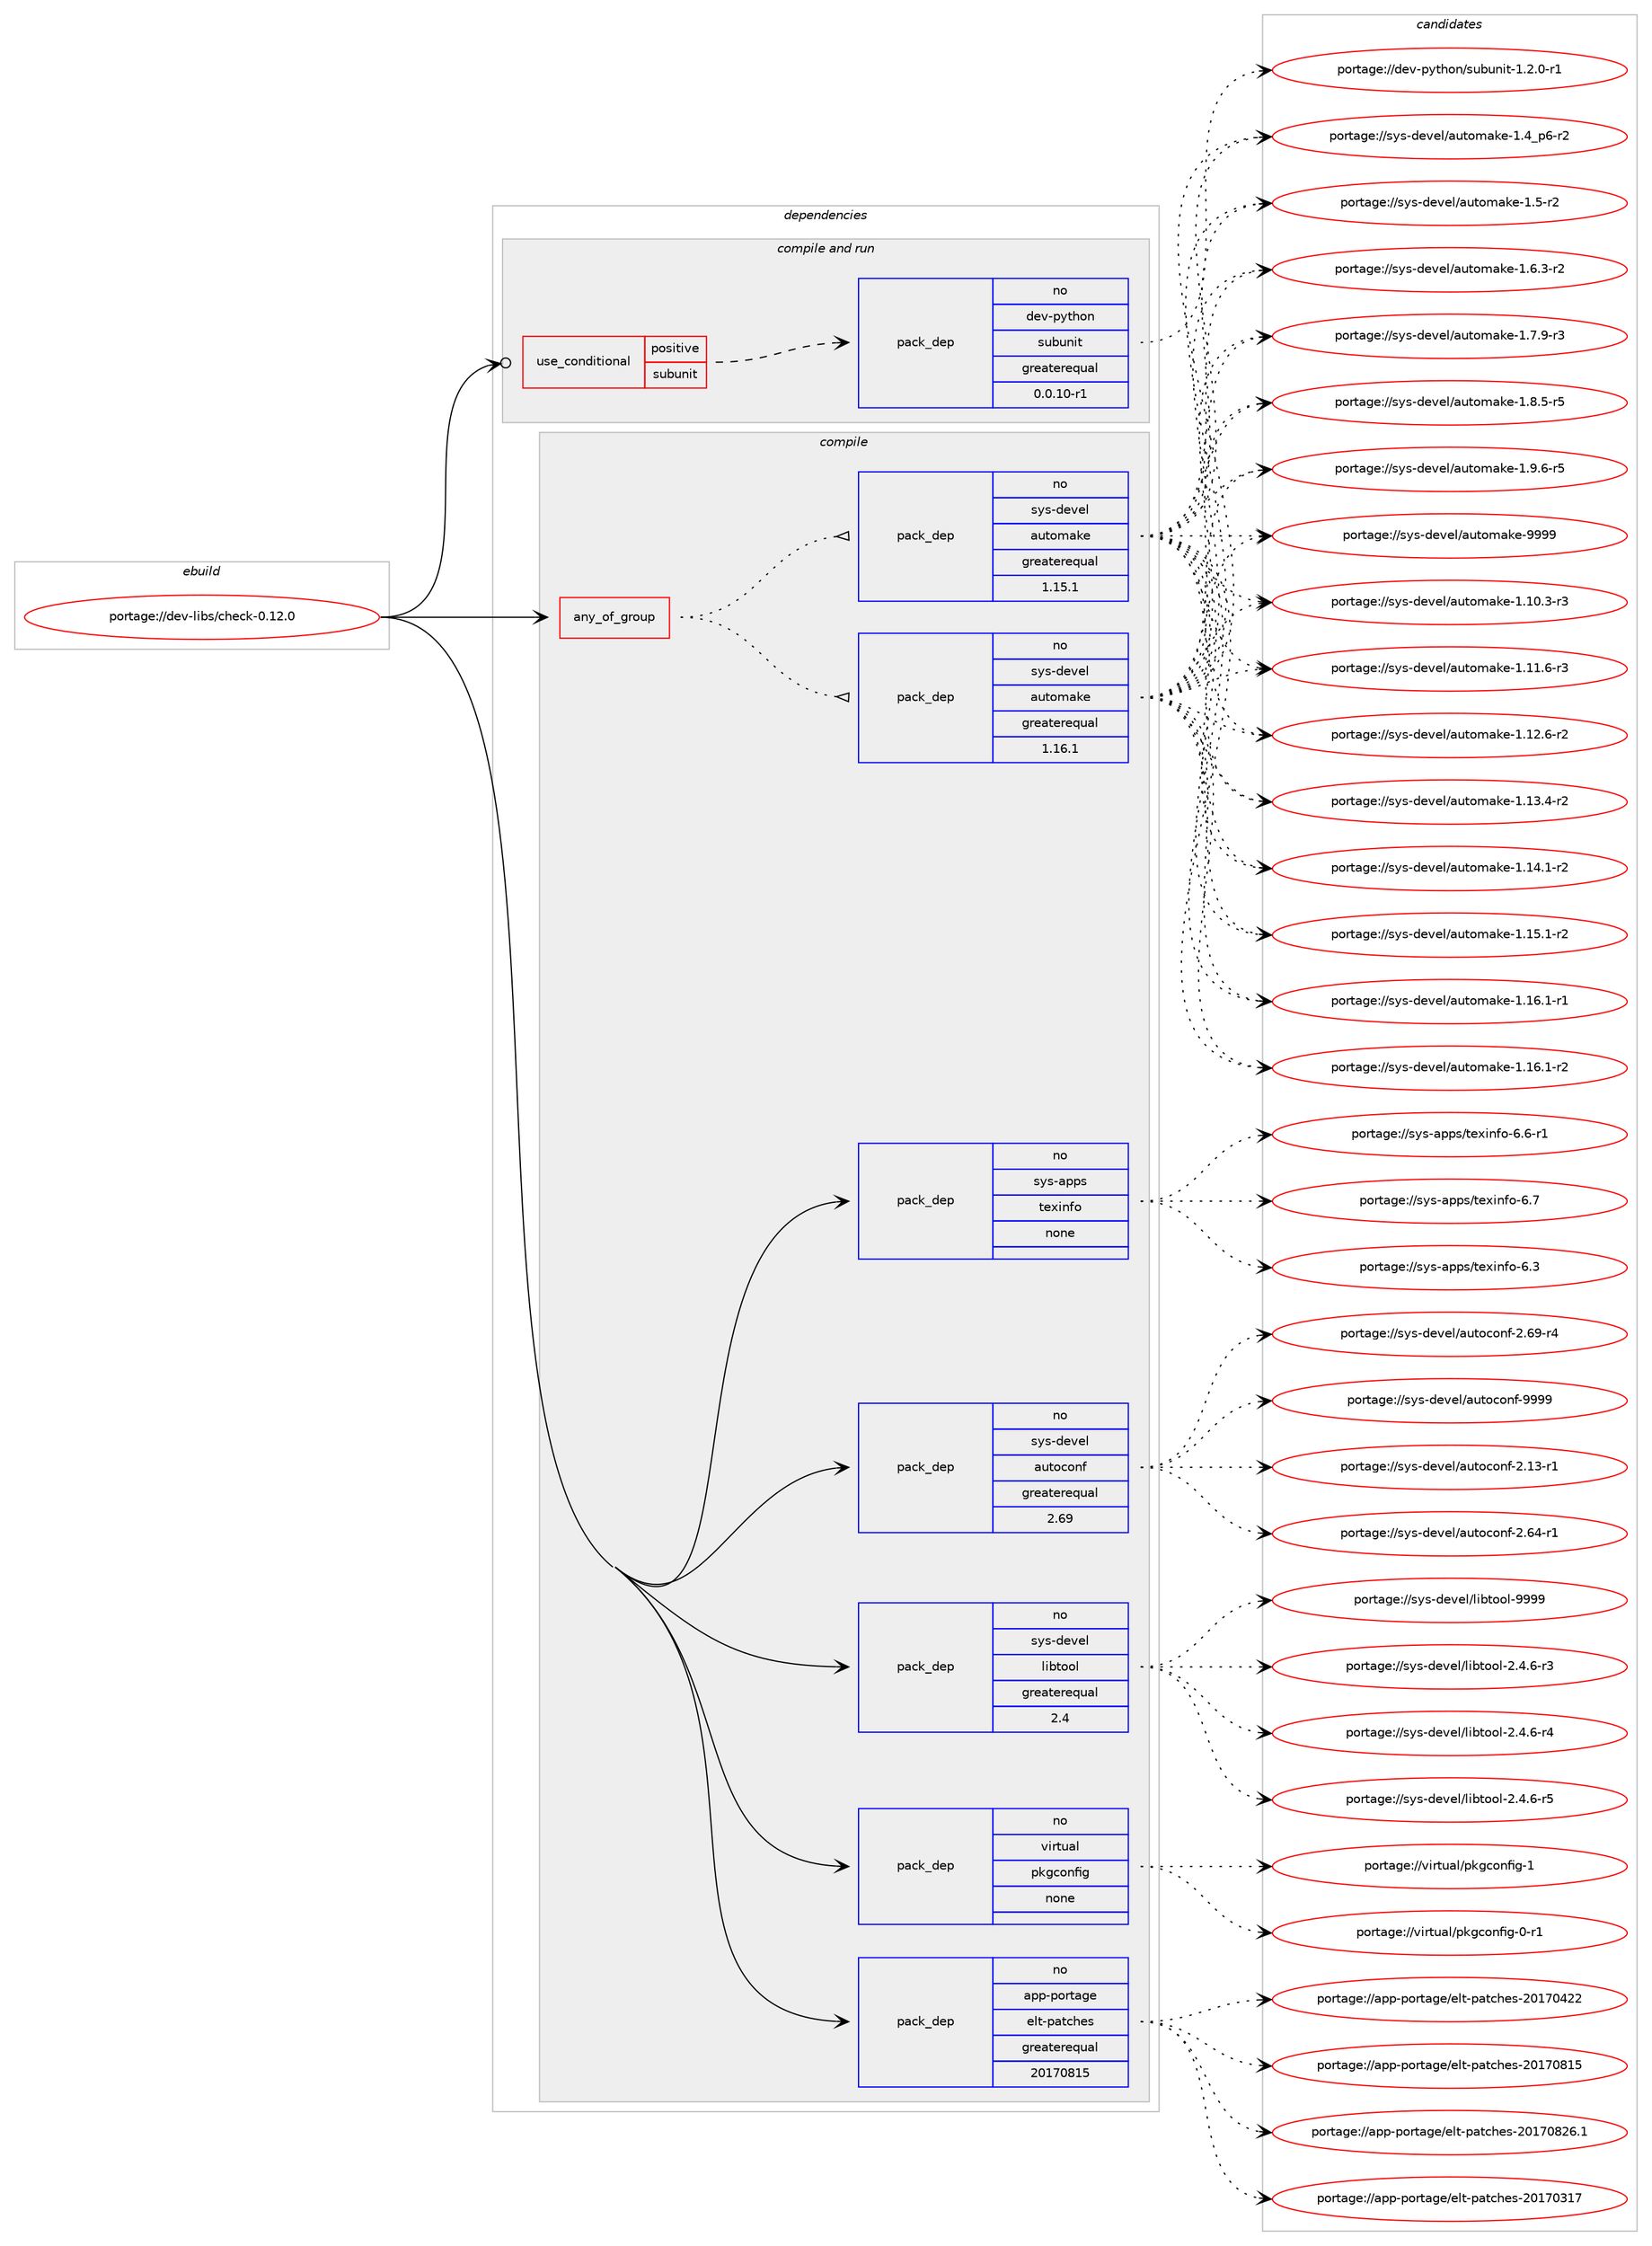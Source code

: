 digraph prolog {

# *************
# Graph options
# *************

newrank=true;
concentrate=true;
compound=true;
graph [rankdir=LR,fontname=Helvetica,fontsize=10,ranksep=1.5];#, ranksep=2.5, nodesep=0.2];
edge  [arrowhead=vee];
node  [fontname=Helvetica,fontsize=10];

# **********
# The ebuild
# **********

subgraph cluster_leftcol {
color=gray;
rank=same;
label=<<i>ebuild</i>>;
id [label="portage://dev-libs/check-0.12.0", color=red, width=4, href="../dev-libs/check-0.12.0.svg"];
}

# ****************
# The dependencies
# ****************

subgraph cluster_midcol {
color=gray;
label=<<i>dependencies</i>>;
subgraph cluster_compile {
fillcolor="#eeeeee";
style=filled;
label=<<i>compile</i>>;
subgraph any2842 {
dependency98166 [label=<<TABLE BORDER="0" CELLBORDER="1" CELLSPACING="0" CELLPADDING="4"><TR><TD CELLPADDING="10">any_of_group</TD></TR></TABLE>>, shape=none, color=red];subgraph pack74744 {
dependency98167 [label=<<TABLE BORDER="0" CELLBORDER="1" CELLSPACING="0" CELLPADDING="4" WIDTH="220"><TR><TD ROWSPAN="6" CELLPADDING="30">pack_dep</TD></TR><TR><TD WIDTH="110">no</TD></TR><TR><TD>sys-devel</TD></TR><TR><TD>automake</TD></TR><TR><TD>greaterequal</TD></TR><TR><TD>1.16.1</TD></TR></TABLE>>, shape=none, color=blue];
}
dependency98166:e -> dependency98167:w [weight=20,style="dotted",arrowhead="oinv"];
subgraph pack74745 {
dependency98168 [label=<<TABLE BORDER="0" CELLBORDER="1" CELLSPACING="0" CELLPADDING="4" WIDTH="220"><TR><TD ROWSPAN="6" CELLPADDING="30">pack_dep</TD></TR><TR><TD WIDTH="110">no</TD></TR><TR><TD>sys-devel</TD></TR><TR><TD>automake</TD></TR><TR><TD>greaterequal</TD></TR><TR><TD>1.15.1</TD></TR></TABLE>>, shape=none, color=blue];
}
dependency98166:e -> dependency98168:w [weight=20,style="dotted",arrowhead="oinv"];
}
id:e -> dependency98166:w [weight=20,style="solid",arrowhead="vee"];
subgraph pack74746 {
dependency98169 [label=<<TABLE BORDER="0" CELLBORDER="1" CELLSPACING="0" CELLPADDING="4" WIDTH="220"><TR><TD ROWSPAN="6" CELLPADDING="30">pack_dep</TD></TR><TR><TD WIDTH="110">no</TD></TR><TR><TD>app-portage</TD></TR><TR><TD>elt-patches</TD></TR><TR><TD>greaterequal</TD></TR><TR><TD>20170815</TD></TR></TABLE>>, shape=none, color=blue];
}
id:e -> dependency98169:w [weight=20,style="solid",arrowhead="vee"];
subgraph pack74747 {
dependency98170 [label=<<TABLE BORDER="0" CELLBORDER="1" CELLSPACING="0" CELLPADDING="4" WIDTH="220"><TR><TD ROWSPAN="6" CELLPADDING="30">pack_dep</TD></TR><TR><TD WIDTH="110">no</TD></TR><TR><TD>sys-apps</TD></TR><TR><TD>texinfo</TD></TR><TR><TD>none</TD></TR><TR><TD></TD></TR></TABLE>>, shape=none, color=blue];
}
id:e -> dependency98170:w [weight=20,style="solid",arrowhead="vee"];
subgraph pack74748 {
dependency98171 [label=<<TABLE BORDER="0" CELLBORDER="1" CELLSPACING="0" CELLPADDING="4" WIDTH="220"><TR><TD ROWSPAN="6" CELLPADDING="30">pack_dep</TD></TR><TR><TD WIDTH="110">no</TD></TR><TR><TD>sys-devel</TD></TR><TR><TD>autoconf</TD></TR><TR><TD>greaterequal</TD></TR><TR><TD>2.69</TD></TR></TABLE>>, shape=none, color=blue];
}
id:e -> dependency98171:w [weight=20,style="solid",arrowhead="vee"];
subgraph pack74749 {
dependency98172 [label=<<TABLE BORDER="0" CELLBORDER="1" CELLSPACING="0" CELLPADDING="4" WIDTH="220"><TR><TD ROWSPAN="6" CELLPADDING="30">pack_dep</TD></TR><TR><TD WIDTH="110">no</TD></TR><TR><TD>sys-devel</TD></TR><TR><TD>libtool</TD></TR><TR><TD>greaterequal</TD></TR><TR><TD>2.4</TD></TR></TABLE>>, shape=none, color=blue];
}
id:e -> dependency98172:w [weight=20,style="solid",arrowhead="vee"];
subgraph pack74750 {
dependency98173 [label=<<TABLE BORDER="0" CELLBORDER="1" CELLSPACING="0" CELLPADDING="4" WIDTH="220"><TR><TD ROWSPAN="6" CELLPADDING="30">pack_dep</TD></TR><TR><TD WIDTH="110">no</TD></TR><TR><TD>virtual</TD></TR><TR><TD>pkgconfig</TD></TR><TR><TD>none</TD></TR><TR><TD></TD></TR></TABLE>>, shape=none, color=blue];
}
id:e -> dependency98173:w [weight=20,style="solid",arrowhead="vee"];
}
subgraph cluster_compileandrun {
fillcolor="#eeeeee";
style=filled;
label=<<i>compile and run</i>>;
subgraph cond20523 {
dependency98174 [label=<<TABLE BORDER="0" CELLBORDER="1" CELLSPACING="0" CELLPADDING="4"><TR><TD ROWSPAN="3" CELLPADDING="10">use_conditional</TD></TR><TR><TD>positive</TD></TR><TR><TD>subunit</TD></TR></TABLE>>, shape=none, color=red];
subgraph pack74751 {
dependency98175 [label=<<TABLE BORDER="0" CELLBORDER="1" CELLSPACING="0" CELLPADDING="4" WIDTH="220"><TR><TD ROWSPAN="6" CELLPADDING="30">pack_dep</TD></TR><TR><TD WIDTH="110">no</TD></TR><TR><TD>dev-python</TD></TR><TR><TD>subunit</TD></TR><TR><TD>greaterequal</TD></TR><TR><TD>0.0.10-r1</TD></TR></TABLE>>, shape=none, color=blue];
}
dependency98174:e -> dependency98175:w [weight=20,style="dashed",arrowhead="vee"];
}
id:e -> dependency98174:w [weight=20,style="solid",arrowhead="odotvee"];
}
subgraph cluster_run {
fillcolor="#eeeeee";
style=filled;
label=<<i>run</i>>;
}
}

# **************
# The candidates
# **************

subgraph cluster_choices {
rank=same;
color=gray;
label=<<i>candidates</i>>;

subgraph choice74744 {
color=black;
nodesep=1;
choiceportage11512111545100101118101108479711711611110997107101454946494846514511451 [label="portage://sys-devel/automake-1.10.3-r3", color=red, width=4,href="../sys-devel/automake-1.10.3-r3.svg"];
choiceportage11512111545100101118101108479711711611110997107101454946494946544511451 [label="portage://sys-devel/automake-1.11.6-r3", color=red, width=4,href="../sys-devel/automake-1.11.6-r3.svg"];
choiceportage11512111545100101118101108479711711611110997107101454946495046544511450 [label="portage://sys-devel/automake-1.12.6-r2", color=red, width=4,href="../sys-devel/automake-1.12.6-r2.svg"];
choiceportage11512111545100101118101108479711711611110997107101454946495146524511450 [label="portage://sys-devel/automake-1.13.4-r2", color=red, width=4,href="../sys-devel/automake-1.13.4-r2.svg"];
choiceportage11512111545100101118101108479711711611110997107101454946495246494511450 [label="portage://sys-devel/automake-1.14.1-r2", color=red, width=4,href="../sys-devel/automake-1.14.1-r2.svg"];
choiceportage11512111545100101118101108479711711611110997107101454946495346494511450 [label="portage://sys-devel/automake-1.15.1-r2", color=red, width=4,href="../sys-devel/automake-1.15.1-r2.svg"];
choiceportage11512111545100101118101108479711711611110997107101454946495446494511449 [label="portage://sys-devel/automake-1.16.1-r1", color=red, width=4,href="../sys-devel/automake-1.16.1-r1.svg"];
choiceportage11512111545100101118101108479711711611110997107101454946495446494511450 [label="portage://sys-devel/automake-1.16.1-r2", color=red, width=4,href="../sys-devel/automake-1.16.1-r2.svg"];
choiceportage115121115451001011181011084797117116111109971071014549465295112544511450 [label="portage://sys-devel/automake-1.4_p6-r2", color=red, width=4,href="../sys-devel/automake-1.4_p6-r2.svg"];
choiceportage11512111545100101118101108479711711611110997107101454946534511450 [label="portage://sys-devel/automake-1.5-r2", color=red, width=4,href="../sys-devel/automake-1.5-r2.svg"];
choiceportage115121115451001011181011084797117116111109971071014549465446514511450 [label="portage://sys-devel/automake-1.6.3-r2", color=red, width=4,href="../sys-devel/automake-1.6.3-r2.svg"];
choiceportage115121115451001011181011084797117116111109971071014549465546574511451 [label="portage://sys-devel/automake-1.7.9-r3", color=red, width=4,href="../sys-devel/automake-1.7.9-r3.svg"];
choiceportage115121115451001011181011084797117116111109971071014549465646534511453 [label="portage://sys-devel/automake-1.8.5-r5", color=red, width=4,href="../sys-devel/automake-1.8.5-r5.svg"];
choiceportage115121115451001011181011084797117116111109971071014549465746544511453 [label="portage://sys-devel/automake-1.9.6-r5", color=red, width=4,href="../sys-devel/automake-1.9.6-r5.svg"];
choiceportage115121115451001011181011084797117116111109971071014557575757 [label="portage://sys-devel/automake-9999", color=red, width=4,href="../sys-devel/automake-9999.svg"];
dependency98167:e -> choiceportage11512111545100101118101108479711711611110997107101454946494846514511451:w [style=dotted,weight="100"];
dependency98167:e -> choiceportage11512111545100101118101108479711711611110997107101454946494946544511451:w [style=dotted,weight="100"];
dependency98167:e -> choiceportage11512111545100101118101108479711711611110997107101454946495046544511450:w [style=dotted,weight="100"];
dependency98167:e -> choiceportage11512111545100101118101108479711711611110997107101454946495146524511450:w [style=dotted,weight="100"];
dependency98167:e -> choiceportage11512111545100101118101108479711711611110997107101454946495246494511450:w [style=dotted,weight="100"];
dependency98167:e -> choiceportage11512111545100101118101108479711711611110997107101454946495346494511450:w [style=dotted,weight="100"];
dependency98167:e -> choiceportage11512111545100101118101108479711711611110997107101454946495446494511449:w [style=dotted,weight="100"];
dependency98167:e -> choiceportage11512111545100101118101108479711711611110997107101454946495446494511450:w [style=dotted,weight="100"];
dependency98167:e -> choiceportage115121115451001011181011084797117116111109971071014549465295112544511450:w [style=dotted,weight="100"];
dependency98167:e -> choiceportage11512111545100101118101108479711711611110997107101454946534511450:w [style=dotted,weight="100"];
dependency98167:e -> choiceportage115121115451001011181011084797117116111109971071014549465446514511450:w [style=dotted,weight="100"];
dependency98167:e -> choiceportage115121115451001011181011084797117116111109971071014549465546574511451:w [style=dotted,weight="100"];
dependency98167:e -> choiceportage115121115451001011181011084797117116111109971071014549465646534511453:w [style=dotted,weight="100"];
dependency98167:e -> choiceportage115121115451001011181011084797117116111109971071014549465746544511453:w [style=dotted,weight="100"];
dependency98167:e -> choiceportage115121115451001011181011084797117116111109971071014557575757:w [style=dotted,weight="100"];
}
subgraph choice74745 {
color=black;
nodesep=1;
choiceportage11512111545100101118101108479711711611110997107101454946494846514511451 [label="portage://sys-devel/automake-1.10.3-r3", color=red, width=4,href="../sys-devel/automake-1.10.3-r3.svg"];
choiceportage11512111545100101118101108479711711611110997107101454946494946544511451 [label="portage://sys-devel/automake-1.11.6-r3", color=red, width=4,href="../sys-devel/automake-1.11.6-r3.svg"];
choiceportage11512111545100101118101108479711711611110997107101454946495046544511450 [label="portage://sys-devel/automake-1.12.6-r2", color=red, width=4,href="../sys-devel/automake-1.12.6-r2.svg"];
choiceportage11512111545100101118101108479711711611110997107101454946495146524511450 [label="portage://sys-devel/automake-1.13.4-r2", color=red, width=4,href="../sys-devel/automake-1.13.4-r2.svg"];
choiceportage11512111545100101118101108479711711611110997107101454946495246494511450 [label="portage://sys-devel/automake-1.14.1-r2", color=red, width=4,href="../sys-devel/automake-1.14.1-r2.svg"];
choiceportage11512111545100101118101108479711711611110997107101454946495346494511450 [label="portage://sys-devel/automake-1.15.1-r2", color=red, width=4,href="../sys-devel/automake-1.15.1-r2.svg"];
choiceportage11512111545100101118101108479711711611110997107101454946495446494511449 [label="portage://sys-devel/automake-1.16.1-r1", color=red, width=4,href="../sys-devel/automake-1.16.1-r1.svg"];
choiceportage11512111545100101118101108479711711611110997107101454946495446494511450 [label="portage://sys-devel/automake-1.16.1-r2", color=red, width=4,href="../sys-devel/automake-1.16.1-r2.svg"];
choiceportage115121115451001011181011084797117116111109971071014549465295112544511450 [label="portage://sys-devel/automake-1.4_p6-r2", color=red, width=4,href="../sys-devel/automake-1.4_p6-r2.svg"];
choiceportage11512111545100101118101108479711711611110997107101454946534511450 [label="portage://sys-devel/automake-1.5-r2", color=red, width=4,href="../sys-devel/automake-1.5-r2.svg"];
choiceportage115121115451001011181011084797117116111109971071014549465446514511450 [label="portage://sys-devel/automake-1.6.3-r2", color=red, width=4,href="../sys-devel/automake-1.6.3-r2.svg"];
choiceportage115121115451001011181011084797117116111109971071014549465546574511451 [label="portage://sys-devel/automake-1.7.9-r3", color=red, width=4,href="../sys-devel/automake-1.7.9-r3.svg"];
choiceportage115121115451001011181011084797117116111109971071014549465646534511453 [label="portage://sys-devel/automake-1.8.5-r5", color=red, width=4,href="../sys-devel/automake-1.8.5-r5.svg"];
choiceportage115121115451001011181011084797117116111109971071014549465746544511453 [label="portage://sys-devel/automake-1.9.6-r5", color=red, width=4,href="../sys-devel/automake-1.9.6-r5.svg"];
choiceportage115121115451001011181011084797117116111109971071014557575757 [label="portage://sys-devel/automake-9999", color=red, width=4,href="../sys-devel/automake-9999.svg"];
dependency98168:e -> choiceportage11512111545100101118101108479711711611110997107101454946494846514511451:w [style=dotted,weight="100"];
dependency98168:e -> choiceportage11512111545100101118101108479711711611110997107101454946494946544511451:w [style=dotted,weight="100"];
dependency98168:e -> choiceportage11512111545100101118101108479711711611110997107101454946495046544511450:w [style=dotted,weight="100"];
dependency98168:e -> choiceportage11512111545100101118101108479711711611110997107101454946495146524511450:w [style=dotted,weight="100"];
dependency98168:e -> choiceportage11512111545100101118101108479711711611110997107101454946495246494511450:w [style=dotted,weight="100"];
dependency98168:e -> choiceportage11512111545100101118101108479711711611110997107101454946495346494511450:w [style=dotted,weight="100"];
dependency98168:e -> choiceportage11512111545100101118101108479711711611110997107101454946495446494511449:w [style=dotted,weight="100"];
dependency98168:e -> choiceportage11512111545100101118101108479711711611110997107101454946495446494511450:w [style=dotted,weight="100"];
dependency98168:e -> choiceportage115121115451001011181011084797117116111109971071014549465295112544511450:w [style=dotted,weight="100"];
dependency98168:e -> choiceportage11512111545100101118101108479711711611110997107101454946534511450:w [style=dotted,weight="100"];
dependency98168:e -> choiceportage115121115451001011181011084797117116111109971071014549465446514511450:w [style=dotted,weight="100"];
dependency98168:e -> choiceportage115121115451001011181011084797117116111109971071014549465546574511451:w [style=dotted,weight="100"];
dependency98168:e -> choiceportage115121115451001011181011084797117116111109971071014549465646534511453:w [style=dotted,weight="100"];
dependency98168:e -> choiceportage115121115451001011181011084797117116111109971071014549465746544511453:w [style=dotted,weight="100"];
dependency98168:e -> choiceportage115121115451001011181011084797117116111109971071014557575757:w [style=dotted,weight="100"];
}
subgraph choice74746 {
color=black;
nodesep=1;
choiceportage97112112451121111141169710310147101108116451129711699104101115455048495548514955 [label="portage://app-portage/elt-patches-20170317", color=red, width=4,href="../app-portage/elt-patches-20170317.svg"];
choiceportage97112112451121111141169710310147101108116451129711699104101115455048495548525050 [label="portage://app-portage/elt-patches-20170422", color=red, width=4,href="../app-portage/elt-patches-20170422.svg"];
choiceportage97112112451121111141169710310147101108116451129711699104101115455048495548564953 [label="portage://app-portage/elt-patches-20170815", color=red, width=4,href="../app-portage/elt-patches-20170815.svg"];
choiceportage971121124511211111411697103101471011081164511297116991041011154550484955485650544649 [label="portage://app-portage/elt-patches-20170826.1", color=red, width=4,href="../app-portage/elt-patches-20170826.1.svg"];
dependency98169:e -> choiceportage97112112451121111141169710310147101108116451129711699104101115455048495548514955:w [style=dotted,weight="100"];
dependency98169:e -> choiceportage97112112451121111141169710310147101108116451129711699104101115455048495548525050:w [style=dotted,weight="100"];
dependency98169:e -> choiceportage97112112451121111141169710310147101108116451129711699104101115455048495548564953:w [style=dotted,weight="100"];
dependency98169:e -> choiceportage971121124511211111411697103101471011081164511297116991041011154550484955485650544649:w [style=dotted,weight="100"];
}
subgraph choice74747 {
color=black;
nodesep=1;
choiceportage11512111545971121121154711610112010511010211145544651 [label="portage://sys-apps/texinfo-6.3", color=red, width=4,href="../sys-apps/texinfo-6.3.svg"];
choiceportage115121115459711211211547116101120105110102111455446544511449 [label="portage://sys-apps/texinfo-6.6-r1", color=red, width=4,href="../sys-apps/texinfo-6.6-r1.svg"];
choiceportage11512111545971121121154711610112010511010211145544655 [label="portage://sys-apps/texinfo-6.7", color=red, width=4,href="../sys-apps/texinfo-6.7.svg"];
dependency98170:e -> choiceportage11512111545971121121154711610112010511010211145544651:w [style=dotted,weight="100"];
dependency98170:e -> choiceportage115121115459711211211547116101120105110102111455446544511449:w [style=dotted,weight="100"];
dependency98170:e -> choiceportage11512111545971121121154711610112010511010211145544655:w [style=dotted,weight="100"];
}
subgraph choice74748 {
color=black;
nodesep=1;
choiceportage1151211154510010111810110847971171161119911111010245504649514511449 [label="portage://sys-devel/autoconf-2.13-r1", color=red, width=4,href="../sys-devel/autoconf-2.13-r1.svg"];
choiceportage1151211154510010111810110847971171161119911111010245504654524511449 [label="portage://sys-devel/autoconf-2.64-r1", color=red, width=4,href="../sys-devel/autoconf-2.64-r1.svg"];
choiceportage1151211154510010111810110847971171161119911111010245504654574511452 [label="portage://sys-devel/autoconf-2.69-r4", color=red, width=4,href="../sys-devel/autoconf-2.69-r4.svg"];
choiceportage115121115451001011181011084797117116111991111101024557575757 [label="portage://sys-devel/autoconf-9999", color=red, width=4,href="../sys-devel/autoconf-9999.svg"];
dependency98171:e -> choiceportage1151211154510010111810110847971171161119911111010245504649514511449:w [style=dotted,weight="100"];
dependency98171:e -> choiceportage1151211154510010111810110847971171161119911111010245504654524511449:w [style=dotted,weight="100"];
dependency98171:e -> choiceportage1151211154510010111810110847971171161119911111010245504654574511452:w [style=dotted,weight="100"];
dependency98171:e -> choiceportage115121115451001011181011084797117116111991111101024557575757:w [style=dotted,weight="100"];
}
subgraph choice74749 {
color=black;
nodesep=1;
choiceportage1151211154510010111810110847108105981161111111084550465246544511451 [label="portage://sys-devel/libtool-2.4.6-r3", color=red, width=4,href="../sys-devel/libtool-2.4.6-r3.svg"];
choiceportage1151211154510010111810110847108105981161111111084550465246544511452 [label="portage://sys-devel/libtool-2.4.6-r4", color=red, width=4,href="../sys-devel/libtool-2.4.6-r4.svg"];
choiceportage1151211154510010111810110847108105981161111111084550465246544511453 [label="portage://sys-devel/libtool-2.4.6-r5", color=red, width=4,href="../sys-devel/libtool-2.4.6-r5.svg"];
choiceportage1151211154510010111810110847108105981161111111084557575757 [label="portage://sys-devel/libtool-9999", color=red, width=4,href="../sys-devel/libtool-9999.svg"];
dependency98172:e -> choiceportage1151211154510010111810110847108105981161111111084550465246544511451:w [style=dotted,weight="100"];
dependency98172:e -> choiceportage1151211154510010111810110847108105981161111111084550465246544511452:w [style=dotted,weight="100"];
dependency98172:e -> choiceportage1151211154510010111810110847108105981161111111084550465246544511453:w [style=dotted,weight="100"];
dependency98172:e -> choiceportage1151211154510010111810110847108105981161111111084557575757:w [style=dotted,weight="100"];
}
subgraph choice74750 {
color=black;
nodesep=1;
choiceportage11810511411611797108471121071039911111010210510345484511449 [label="portage://virtual/pkgconfig-0-r1", color=red, width=4,href="../virtual/pkgconfig-0-r1.svg"];
choiceportage1181051141161179710847112107103991111101021051034549 [label="portage://virtual/pkgconfig-1", color=red, width=4,href="../virtual/pkgconfig-1.svg"];
dependency98173:e -> choiceportage11810511411611797108471121071039911111010210510345484511449:w [style=dotted,weight="100"];
dependency98173:e -> choiceportage1181051141161179710847112107103991111101021051034549:w [style=dotted,weight="100"];
}
subgraph choice74751 {
color=black;
nodesep=1;
choiceportage1001011184511212111610411111047115117981171101051164549465046484511449 [label="portage://dev-python/subunit-1.2.0-r1", color=red, width=4,href="../dev-python/subunit-1.2.0-r1.svg"];
dependency98175:e -> choiceportage1001011184511212111610411111047115117981171101051164549465046484511449:w [style=dotted,weight="100"];
}
}

}
